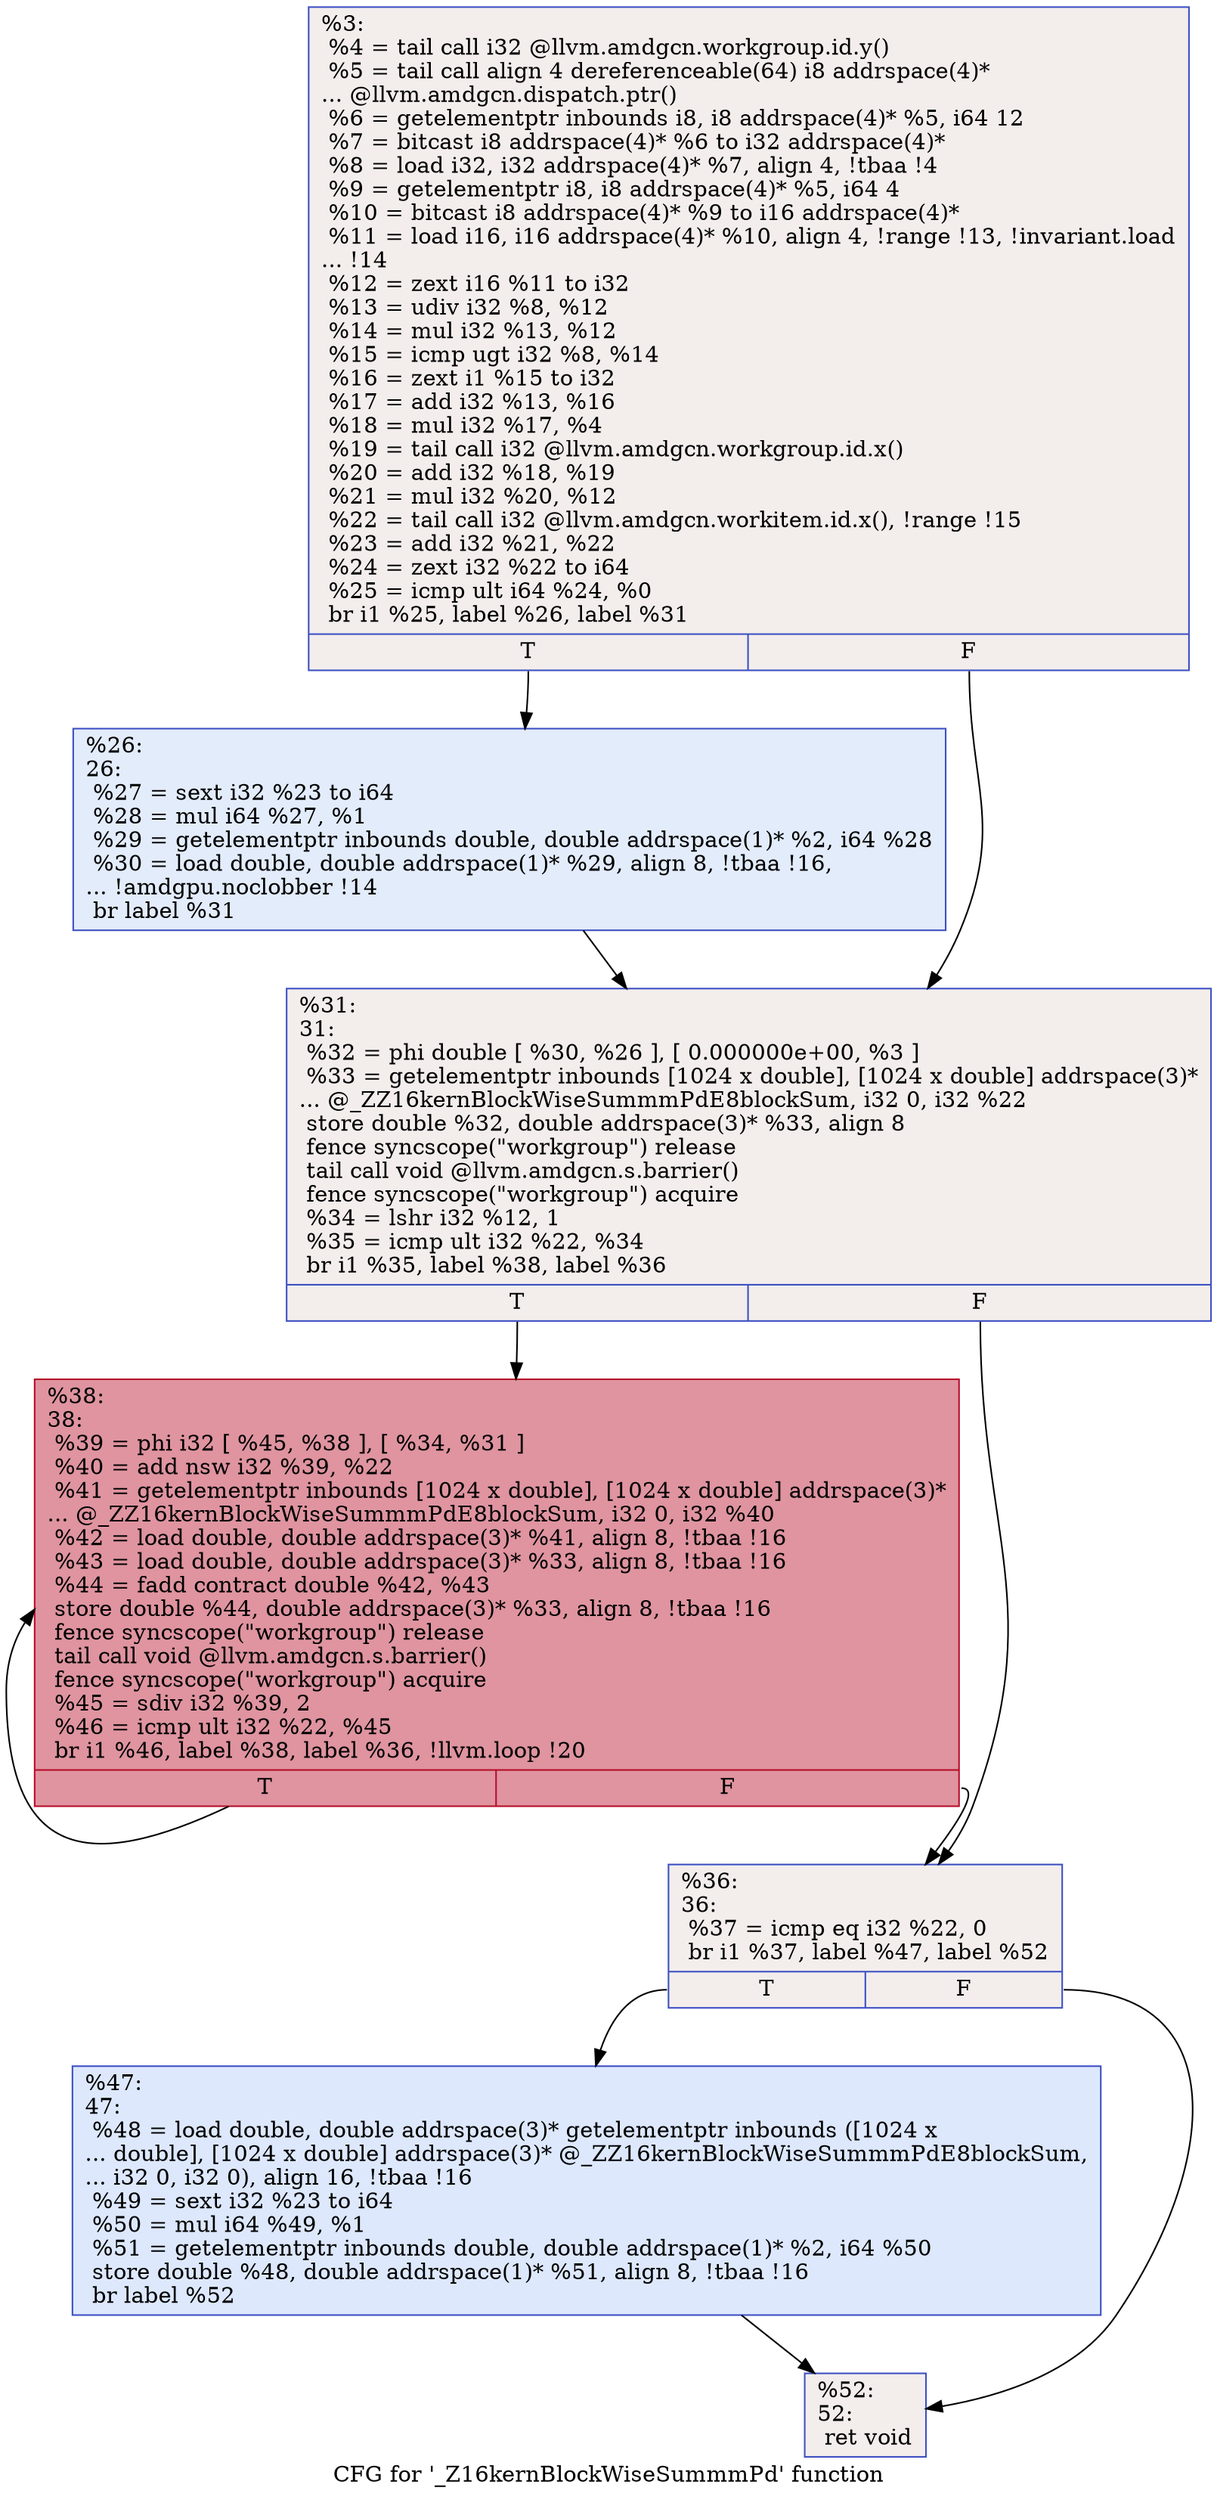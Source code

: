 digraph "CFG for '_Z16kernBlockWiseSummmPd' function" {
	label="CFG for '_Z16kernBlockWiseSummmPd' function";

	Node0x46d76a0 [shape=record,color="#3d50c3ff", style=filled, fillcolor="#e3d9d370",label="{%3:\l  %4 = tail call i32 @llvm.amdgcn.workgroup.id.y()\l  %5 = tail call align 4 dereferenceable(64) i8 addrspace(4)*\l... @llvm.amdgcn.dispatch.ptr()\l  %6 = getelementptr inbounds i8, i8 addrspace(4)* %5, i64 12\l  %7 = bitcast i8 addrspace(4)* %6 to i32 addrspace(4)*\l  %8 = load i32, i32 addrspace(4)* %7, align 4, !tbaa !4\l  %9 = getelementptr i8, i8 addrspace(4)* %5, i64 4\l  %10 = bitcast i8 addrspace(4)* %9 to i16 addrspace(4)*\l  %11 = load i16, i16 addrspace(4)* %10, align 4, !range !13, !invariant.load\l... !14\l  %12 = zext i16 %11 to i32\l  %13 = udiv i32 %8, %12\l  %14 = mul i32 %13, %12\l  %15 = icmp ugt i32 %8, %14\l  %16 = zext i1 %15 to i32\l  %17 = add i32 %13, %16\l  %18 = mul i32 %17, %4\l  %19 = tail call i32 @llvm.amdgcn.workgroup.id.x()\l  %20 = add i32 %18, %19\l  %21 = mul i32 %20, %12\l  %22 = tail call i32 @llvm.amdgcn.workitem.id.x(), !range !15\l  %23 = add i32 %21, %22\l  %24 = zext i32 %22 to i64\l  %25 = icmp ult i64 %24, %0\l  br i1 %25, label %26, label %31\l|{<s0>T|<s1>F}}"];
	Node0x46d76a0:s0 -> Node0x46d9f70;
	Node0x46d76a0:s1 -> Node0x46da000;
	Node0x46d9f70 [shape=record,color="#3d50c3ff", style=filled, fillcolor="#bfd3f670",label="{%26:\l26:                                               \l  %27 = sext i32 %23 to i64\l  %28 = mul i64 %27, %1\l  %29 = getelementptr inbounds double, double addrspace(1)* %2, i64 %28\l  %30 = load double, double addrspace(1)* %29, align 8, !tbaa !16,\l... !amdgpu.noclobber !14\l  br label %31\l}"];
	Node0x46d9f70 -> Node0x46da000;
	Node0x46da000 [shape=record,color="#3d50c3ff", style=filled, fillcolor="#e3d9d370",label="{%31:\l31:                                               \l  %32 = phi double [ %30, %26 ], [ 0.000000e+00, %3 ]\l  %33 = getelementptr inbounds [1024 x double], [1024 x double] addrspace(3)*\l... @_ZZ16kernBlockWiseSummmPdE8blockSum, i32 0, i32 %22\l  store double %32, double addrspace(3)* %33, align 8\l  fence syncscope(\"workgroup\") release\l  tail call void @llvm.amdgcn.s.barrier()\l  fence syncscope(\"workgroup\") acquire\l  %34 = lshr i32 %12, 1\l  %35 = icmp ult i32 %22, %34\l  br i1 %35, label %38, label %36\l|{<s0>T|<s1>F}}"];
	Node0x46da000:s0 -> Node0x46dbca0;
	Node0x46da000:s1 -> Node0x46dbd30;
	Node0x46dbd30 [shape=record,color="#3d50c3ff", style=filled, fillcolor="#e3d9d370",label="{%36:\l36:                                               \l  %37 = icmp eq i32 %22, 0\l  br i1 %37, label %47, label %52\l|{<s0>T|<s1>F}}"];
	Node0x46dbd30:s0 -> Node0x46dbf00;
	Node0x46dbd30:s1 -> Node0x46dbf50;
	Node0x46dbca0 [shape=record,color="#b70d28ff", style=filled, fillcolor="#b70d2870",label="{%38:\l38:                                               \l  %39 = phi i32 [ %45, %38 ], [ %34, %31 ]\l  %40 = add nsw i32 %39, %22\l  %41 = getelementptr inbounds [1024 x double], [1024 x double] addrspace(3)*\l... @_ZZ16kernBlockWiseSummmPdE8blockSum, i32 0, i32 %40\l  %42 = load double, double addrspace(3)* %41, align 8, !tbaa !16\l  %43 = load double, double addrspace(3)* %33, align 8, !tbaa !16\l  %44 = fadd contract double %42, %43\l  store double %44, double addrspace(3)* %33, align 8, !tbaa !16\l  fence syncscope(\"workgroup\") release\l  tail call void @llvm.amdgcn.s.barrier()\l  fence syncscope(\"workgroup\") acquire\l  %45 = sdiv i32 %39, 2\l  %46 = icmp ult i32 %22, %45\l  br i1 %46, label %38, label %36, !llvm.loop !20\l|{<s0>T|<s1>F}}"];
	Node0x46dbca0:s0 -> Node0x46dbca0;
	Node0x46dbca0:s1 -> Node0x46dbd30;
	Node0x46dbf00 [shape=record,color="#3d50c3ff", style=filled, fillcolor="#b2ccfb70",label="{%47:\l47:                                               \l  %48 = load double, double addrspace(3)* getelementptr inbounds ([1024 x\l... double], [1024 x double] addrspace(3)* @_ZZ16kernBlockWiseSummmPdE8blockSum,\l... i32 0, i32 0), align 16, !tbaa !16\l  %49 = sext i32 %23 to i64\l  %50 = mul i64 %49, %1\l  %51 = getelementptr inbounds double, double addrspace(1)* %2, i64 %50\l  store double %48, double addrspace(1)* %51, align 8, !tbaa !16\l  br label %52\l}"];
	Node0x46dbf00 -> Node0x46dbf50;
	Node0x46dbf50 [shape=record,color="#3d50c3ff", style=filled, fillcolor="#e3d9d370",label="{%52:\l52:                                               \l  ret void\l}"];
}
